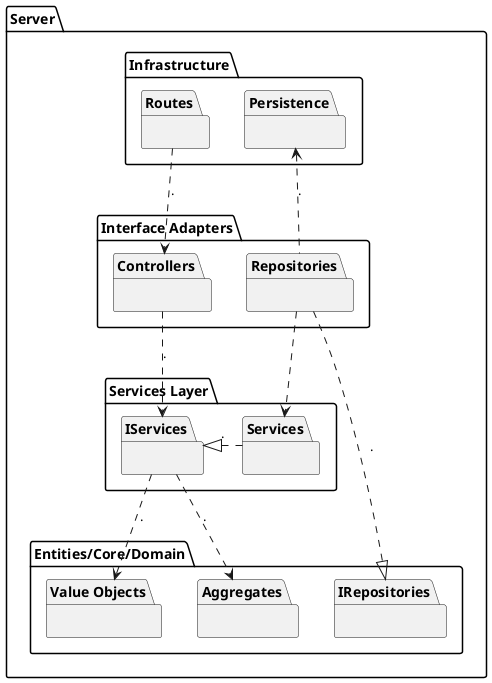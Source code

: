 @startuml

package "Server" {

    package Infrastructure {
        package Routes {
        }
        package Persistence {
        }
    }

    package "Interface Adapters" {
        package Controllers {
        }
        package Repositories {
        }
    }

    package "Services Layer" {
        package "Services" {
        }
        package "IServices" {
        }

    }

    package "Entities/Core/Domain" {
        package Aggregates {
        }
        package "Value Objects" {
        }
        package "IRepositories"{
                }

    }

    ' Dependencies
    Infrastructure.Routes ..> "Interface Adapters.Controllers" : .
    Infrastructure.Persistence <.. "Interface Adapters.Repositories" : .
    "Interface Adapters.Controllers" ..> "IServices" : .
    "IServices" ..> Aggregates : .
    "IServices" ..> "Value Objects" : .
    "Interface Adapters.Repositories" ..> Services
    "Repositories" ..|> "IRepositories" : .
    "Services" ..right|> "IServices" : .
}

@enduml
